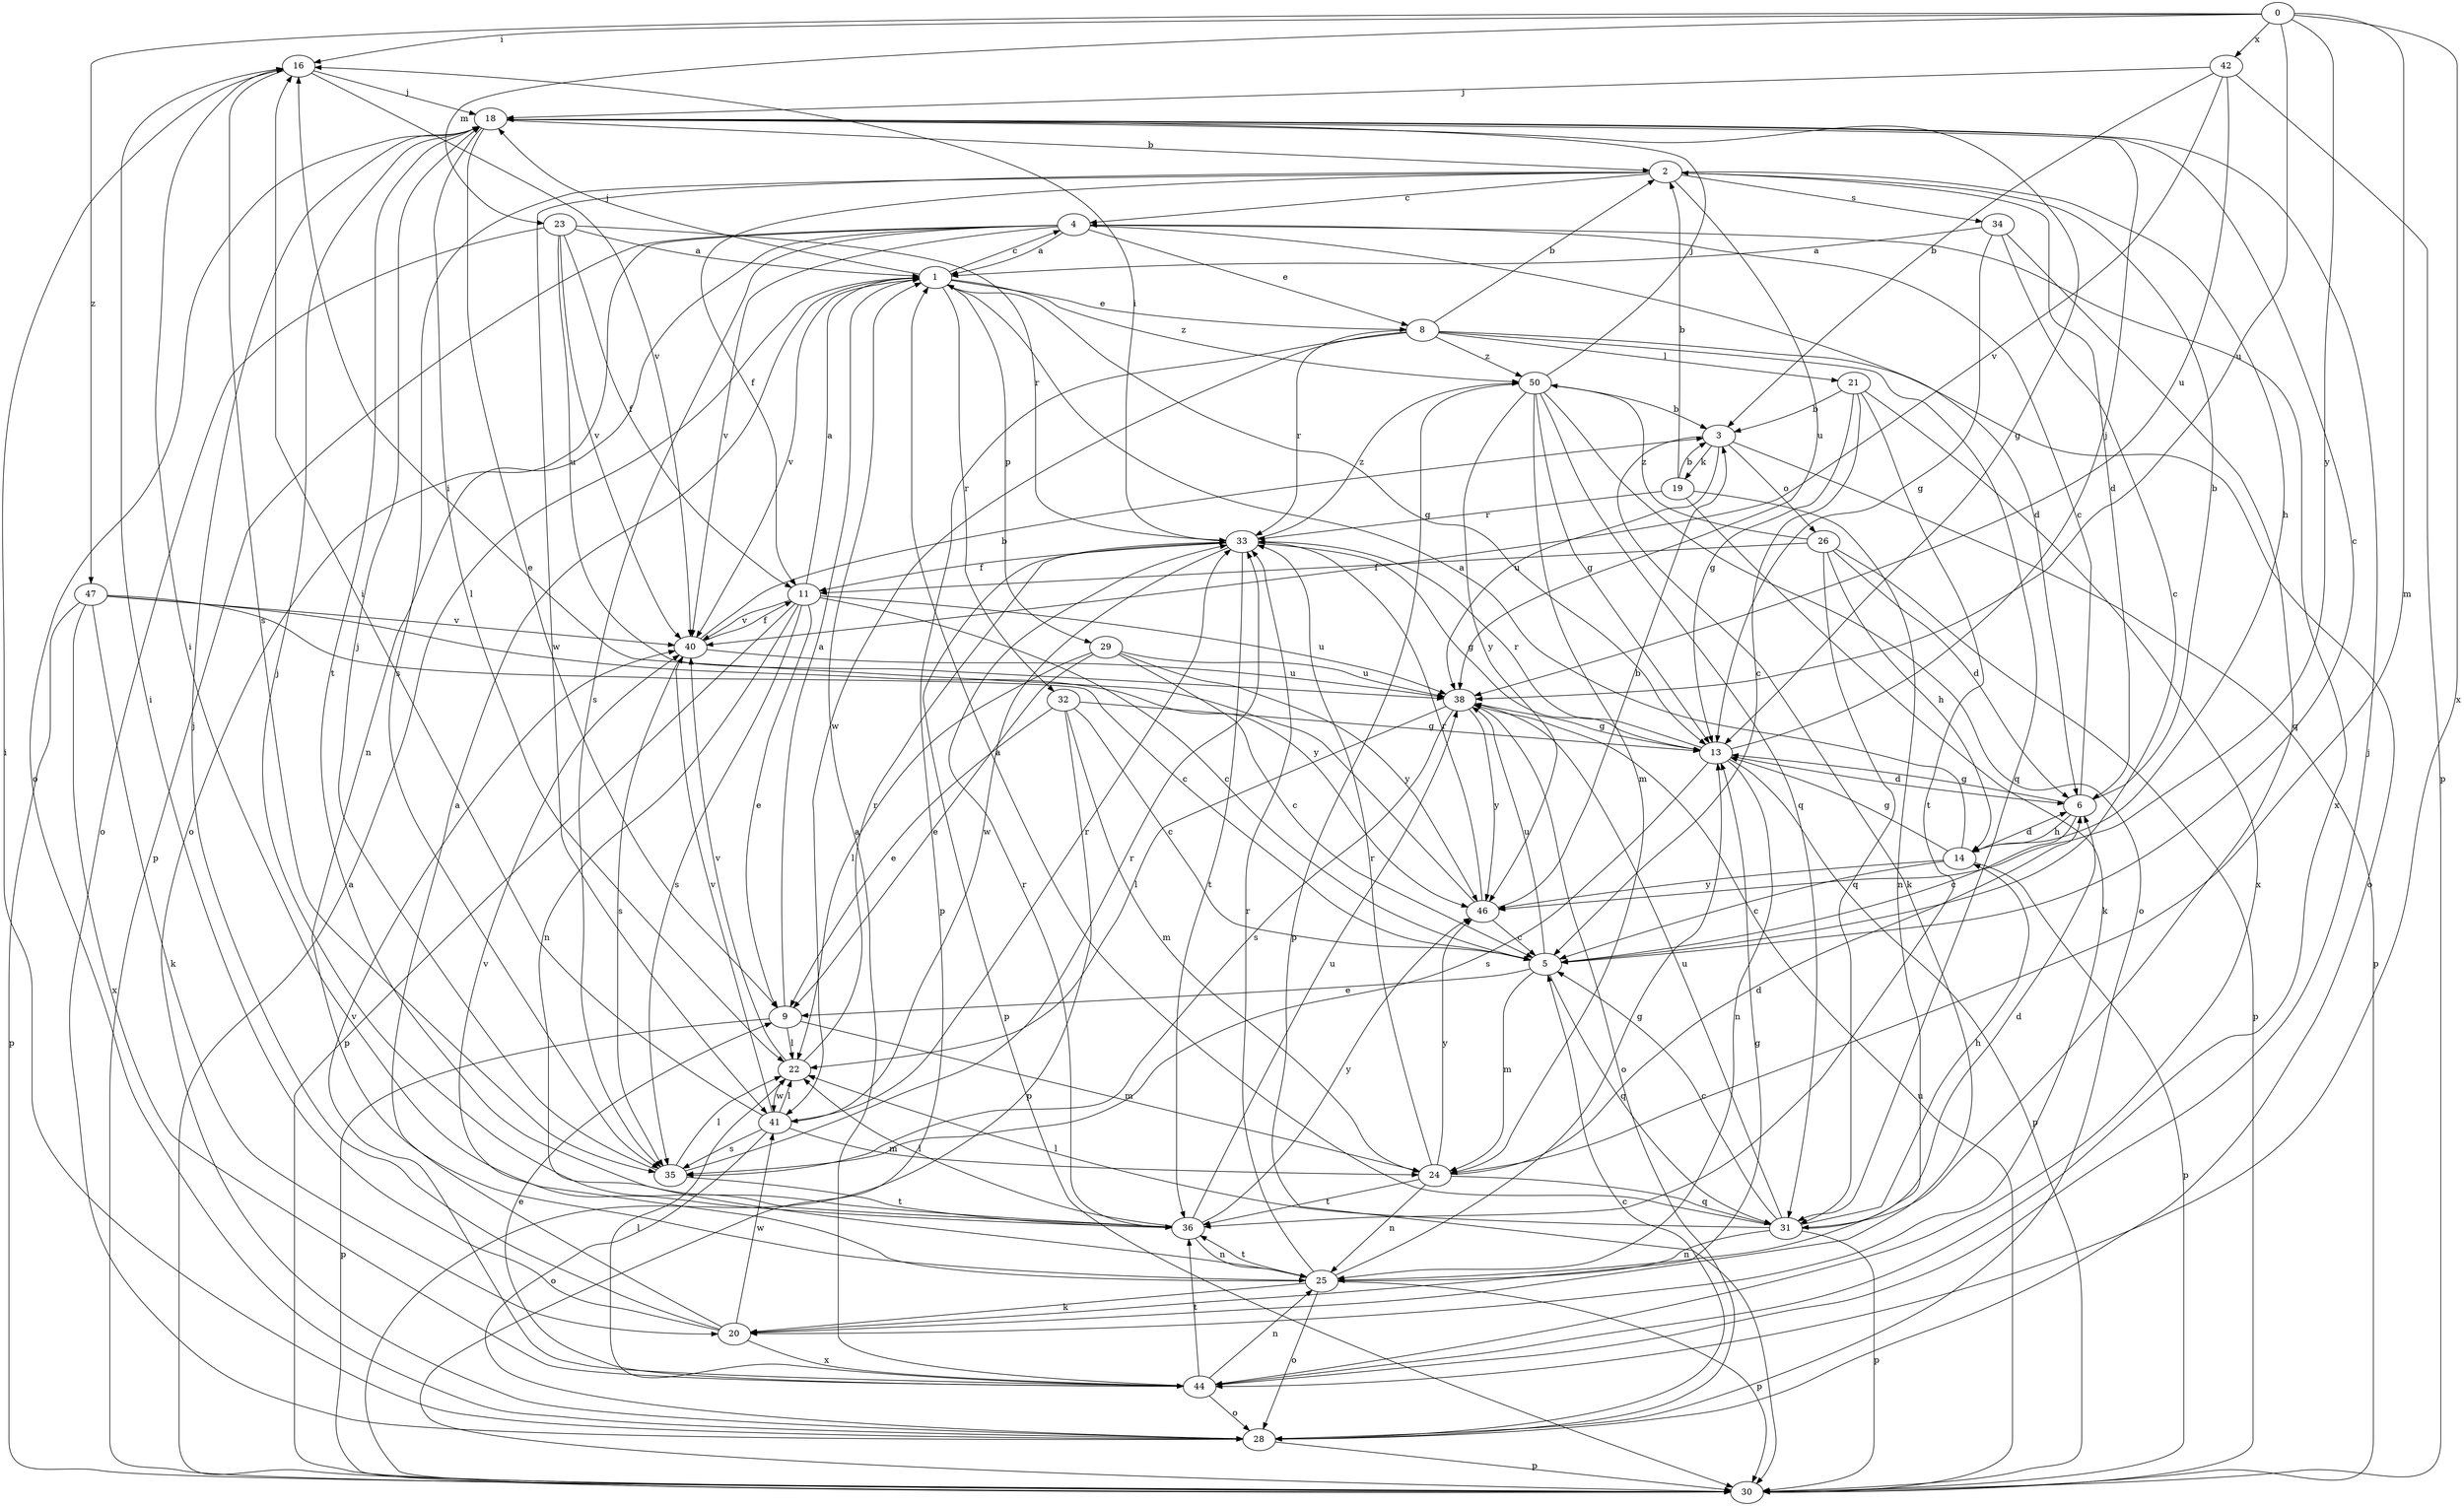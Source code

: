 strict digraph  {
0;
1;
2;
3;
4;
5;
6;
8;
9;
11;
13;
14;
16;
18;
19;
20;
21;
22;
23;
24;
25;
26;
28;
29;
30;
31;
32;
33;
34;
35;
36;
38;
40;
41;
42;
44;
46;
47;
50;
0 -> 16  [label=i];
0 -> 23  [label=m];
0 -> 24  [label=m];
0 -> 38  [label=u];
0 -> 42  [label=x];
0 -> 44  [label=x];
0 -> 46  [label=y];
0 -> 47  [label=z];
1 -> 4  [label=c];
1 -> 8  [label=e];
1 -> 13  [label=g];
1 -> 18  [label=j];
1 -> 29  [label=p];
1 -> 32  [label=r];
1 -> 40  [label=v];
1 -> 50  [label=z];
2 -> 4  [label=c];
2 -> 6  [label=d];
2 -> 11  [label=f];
2 -> 14  [label=h];
2 -> 34  [label=s];
2 -> 35  [label=s];
2 -> 38  [label=u];
2 -> 41  [label=w];
3 -> 19  [label=k];
3 -> 20  [label=k];
3 -> 26  [label=o];
3 -> 30  [label=p];
3 -> 38  [label=u];
4 -> 1  [label=a];
4 -> 6  [label=d];
4 -> 8  [label=e];
4 -> 25  [label=n];
4 -> 28  [label=o];
4 -> 30  [label=p];
4 -> 35  [label=s];
4 -> 40  [label=v];
4 -> 44  [label=x];
5 -> 9  [label=e];
5 -> 24  [label=m];
5 -> 31  [label=q];
5 -> 38  [label=u];
6 -> 2  [label=b];
6 -> 4  [label=c];
6 -> 5  [label=c];
6 -> 13  [label=g];
6 -> 14  [label=h];
8 -> 2  [label=b];
8 -> 21  [label=l];
8 -> 28  [label=o];
8 -> 30  [label=p];
8 -> 31  [label=q];
8 -> 33  [label=r];
8 -> 41  [label=w];
8 -> 50  [label=z];
9 -> 1  [label=a];
9 -> 22  [label=l];
9 -> 24  [label=m];
9 -> 30  [label=p];
11 -> 1  [label=a];
11 -> 5  [label=c];
11 -> 9  [label=e];
11 -> 25  [label=n];
11 -> 30  [label=p];
11 -> 35  [label=s];
11 -> 38  [label=u];
11 -> 40  [label=v];
13 -> 6  [label=d];
13 -> 18  [label=j];
13 -> 25  [label=n];
13 -> 30  [label=p];
13 -> 33  [label=r];
13 -> 35  [label=s];
14 -> 1  [label=a];
14 -> 5  [label=c];
14 -> 6  [label=d];
14 -> 13  [label=g];
14 -> 30  [label=p];
14 -> 46  [label=y];
16 -> 18  [label=j];
16 -> 35  [label=s];
16 -> 40  [label=v];
18 -> 2  [label=b];
18 -> 5  [label=c];
18 -> 9  [label=e];
18 -> 13  [label=g];
18 -> 22  [label=l];
18 -> 28  [label=o];
18 -> 36  [label=t];
19 -> 2  [label=b];
19 -> 3  [label=b];
19 -> 20  [label=k];
19 -> 25  [label=n];
19 -> 33  [label=r];
20 -> 1  [label=a];
20 -> 13  [label=g];
20 -> 16  [label=i];
20 -> 18  [label=j];
20 -> 41  [label=w];
20 -> 44  [label=x];
21 -> 3  [label=b];
21 -> 5  [label=c];
21 -> 13  [label=g];
21 -> 36  [label=t];
21 -> 44  [label=x];
22 -> 33  [label=r];
22 -> 40  [label=v];
22 -> 41  [label=w];
23 -> 1  [label=a];
23 -> 11  [label=f];
23 -> 28  [label=o];
23 -> 33  [label=r];
23 -> 38  [label=u];
23 -> 40  [label=v];
24 -> 6  [label=d];
24 -> 25  [label=n];
24 -> 31  [label=q];
24 -> 33  [label=r];
24 -> 36  [label=t];
24 -> 46  [label=y];
25 -> 13  [label=g];
25 -> 20  [label=k];
25 -> 28  [label=o];
25 -> 30  [label=p];
25 -> 33  [label=r];
25 -> 36  [label=t];
25 -> 40  [label=v];
26 -> 6  [label=d];
26 -> 11  [label=f];
26 -> 14  [label=h];
26 -> 30  [label=p];
26 -> 31  [label=q];
26 -> 50  [label=z];
28 -> 5  [label=c];
28 -> 16  [label=i];
28 -> 30  [label=p];
29 -> 5  [label=c];
29 -> 9  [label=e];
29 -> 22  [label=l];
29 -> 38  [label=u];
29 -> 46  [label=y];
30 -> 1  [label=a];
30 -> 38  [label=u];
31 -> 1  [label=a];
31 -> 5  [label=c];
31 -> 6  [label=d];
31 -> 14  [label=h];
31 -> 22  [label=l];
31 -> 25  [label=n];
31 -> 30  [label=p];
31 -> 38  [label=u];
32 -> 5  [label=c];
32 -> 9  [label=e];
32 -> 13  [label=g];
32 -> 24  [label=m];
32 -> 30  [label=p];
33 -> 11  [label=f];
33 -> 13  [label=g];
33 -> 16  [label=i];
33 -> 30  [label=p];
33 -> 36  [label=t];
33 -> 41  [label=w];
33 -> 50  [label=z];
34 -> 1  [label=a];
34 -> 5  [label=c];
34 -> 13  [label=g];
34 -> 31  [label=q];
35 -> 18  [label=j];
35 -> 22  [label=l];
35 -> 33  [label=r];
35 -> 36  [label=t];
36 -> 16  [label=i];
36 -> 18  [label=j];
36 -> 22  [label=l];
36 -> 25  [label=n];
36 -> 33  [label=r];
36 -> 38  [label=u];
36 -> 46  [label=y];
38 -> 13  [label=g];
38 -> 22  [label=l];
38 -> 28  [label=o];
38 -> 35  [label=s];
38 -> 46  [label=y];
40 -> 3  [label=b];
40 -> 11  [label=f];
40 -> 35  [label=s];
40 -> 38  [label=u];
41 -> 16  [label=i];
41 -> 22  [label=l];
41 -> 24  [label=m];
41 -> 28  [label=o];
41 -> 33  [label=r];
41 -> 35  [label=s];
41 -> 40  [label=v];
42 -> 3  [label=b];
42 -> 18  [label=j];
42 -> 30  [label=p];
42 -> 38  [label=u];
42 -> 40  [label=v];
44 -> 1  [label=a];
44 -> 9  [label=e];
44 -> 18  [label=j];
44 -> 22  [label=l];
44 -> 25  [label=n];
44 -> 28  [label=o];
44 -> 36  [label=t];
44 -> 40  [label=v];
46 -> 3  [label=b];
46 -> 5  [label=c];
46 -> 16  [label=i];
46 -> 33  [label=r];
47 -> 5  [label=c];
47 -> 20  [label=k];
47 -> 30  [label=p];
47 -> 40  [label=v];
47 -> 44  [label=x];
47 -> 46  [label=y];
50 -> 3  [label=b];
50 -> 13  [label=g];
50 -> 18  [label=j];
50 -> 24  [label=m];
50 -> 28  [label=o];
50 -> 30  [label=p];
50 -> 31  [label=q];
50 -> 46  [label=y];
}
